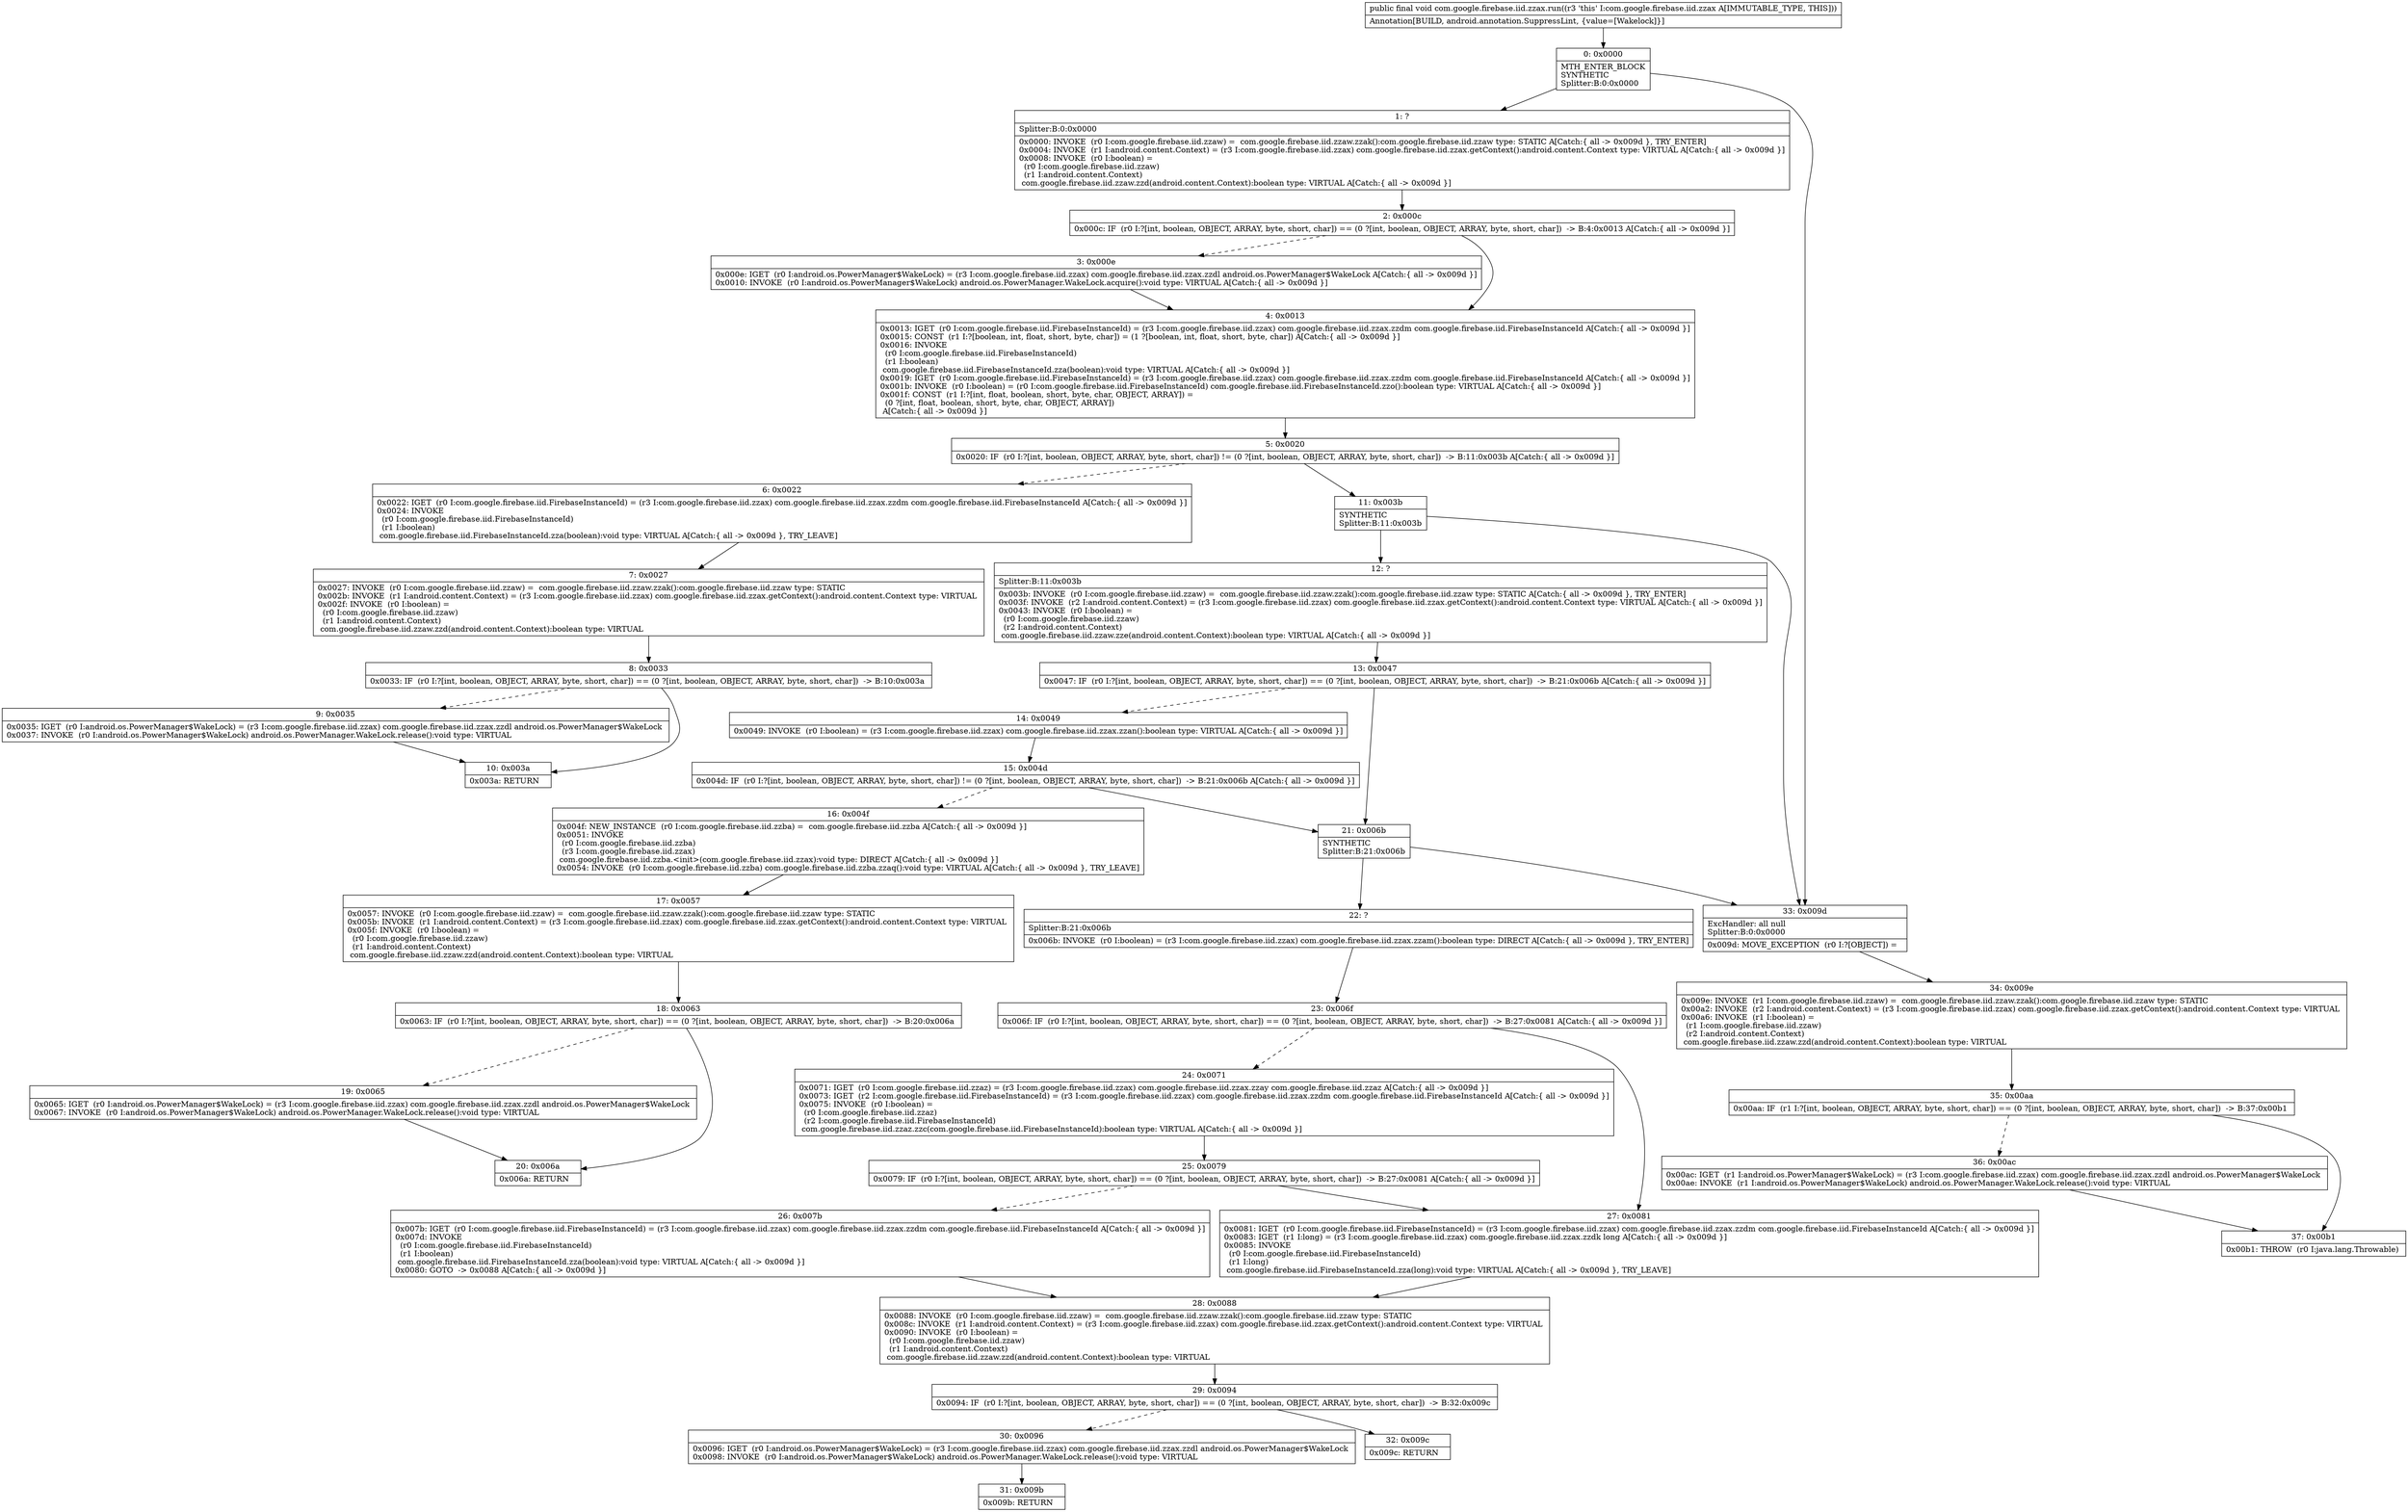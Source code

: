 digraph "CFG forcom.google.firebase.iid.zzax.run()V" {
Node_0 [shape=record,label="{0\:\ 0x0000|MTH_ENTER_BLOCK\lSYNTHETIC\lSplitter:B:0:0x0000\l}"];
Node_1 [shape=record,label="{1\:\ ?|Splitter:B:0:0x0000\l|0x0000: INVOKE  (r0 I:com.google.firebase.iid.zzaw) =  com.google.firebase.iid.zzaw.zzak():com.google.firebase.iid.zzaw type: STATIC A[Catch:\{ all \-\> 0x009d \}, TRY_ENTER]\l0x0004: INVOKE  (r1 I:android.content.Context) = (r3 I:com.google.firebase.iid.zzax) com.google.firebase.iid.zzax.getContext():android.content.Context type: VIRTUAL A[Catch:\{ all \-\> 0x009d \}]\l0x0008: INVOKE  (r0 I:boolean) = \l  (r0 I:com.google.firebase.iid.zzaw)\l  (r1 I:android.content.Context)\l com.google.firebase.iid.zzaw.zzd(android.content.Context):boolean type: VIRTUAL A[Catch:\{ all \-\> 0x009d \}]\l}"];
Node_2 [shape=record,label="{2\:\ 0x000c|0x000c: IF  (r0 I:?[int, boolean, OBJECT, ARRAY, byte, short, char]) == (0 ?[int, boolean, OBJECT, ARRAY, byte, short, char])  \-\> B:4:0x0013 A[Catch:\{ all \-\> 0x009d \}]\l}"];
Node_3 [shape=record,label="{3\:\ 0x000e|0x000e: IGET  (r0 I:android.os.PowerManager$WakeLock) = (r3 I:com.google.firebase.iid.zzax) com.google.firebase.iid.zzax.zzdl android.os.PowerManager$WakeLock A[Catch:\{ all \-\> 0x009d \}]\l0x0010: INVOKE  (r0 I:android.os.PowerManager$WakeLock) android.os.PowerManager.WakeLock.acquire():void type: VIRTUAL A[Catch:\{ all \-\> 0x009d \}]\l}"];
Node_4 [shape=record,label="{4\:\ 0x0013|0x0013: IGET  (r0 I:com.google.firebase.iid.FirebaseInstanceId) = (r3 I:com.google.firebase.iid.zzax) com.google.firebase.iid.zzax.zzdm com.google.firebase.iid.FirebaseInstanceId A[Catch:\{ all \-\> 0x009d \}]\l0x0015: CONST  (r1 I:?[boolean, int, float, short, byte, char]) = (1 ?[boolean, int, float, short, byte, char]) A[Catch:\{ all \-\> 0x009d \}]\l0x0016: INVOKE  \l  (r0 I:com.google.firebase.iid.FirebaseInstanceId)\l  (r1 I:boolean)\l com.google.firebase.iid.FirebaseInstanceId.zza(boolean):void type: VIRTUAL A[Catch:\{ all \-\> 0x009d \}]\l0x0019: IGET  (r0 I:com.google.firebase.iid.FirebaseInstanceId) = (r3 I:com.google.firebase.iid.zzax) com.google.firebase.iid.zzax.zzdm com.google.firebase.iid.FirebaseInstanceId A[Catch:\{ all \-\> 0x009d \}]\l0x001b: INVOKE  (r0 I:boolean) = (r0 I:com.google.firebase.iid.FirebaseInstanceId) com.google.firebase.iid.FirebaseInstanceId.zzo():boolean type: VIRTUAL A[Catch:\{ all \-\> 0x009d \}]\l0x001f: CONST  (r1 I:?[int, float, boolean, short, byte, char, OBJECT, ARRAY]) = \l  (0 ?[int, float, boolean, short, byte, char, OBJECT, ARRAY])\l A[Catch:\{ all \-\> 0x009d \}]\l}"];
Node_5 [shape=record,label="{5\:\ 0x0020|0x0020: IF  (r0 I:?[int, boolean, OBJECT, ARRAY, byte, short, char]) != (0 ?[int, boolean, OBJECT, ARRAY, byte, short, char])  \-\> B:11:0x003b A[Catch:\{ all \-\> 0x009d \}]\l}"];
Node_6 [shape=record,label="{6\:\ 0x0022|0x0022: IGET  (r0 I:com.google.firebase.iid.FirebaseInstanceId) = (r3 I:com.google.firebase.iid.zzax) com.google.firebase.iid.zzax.zzdm com.google.firebase.iid.FirebaseInstanceId A[Catch:\{ all \-\> 0x009d \}]\l0x0024: INVOKE  \l  (r0 I:com.google.firebase.iid.FirebaseInstanceId)\l  (r1 I:boolean)\l com.google.firebase.iid.FirebaseInstanceId.zza(boolean):void type: VIRTUAL A[Catch:\{ all \-\> 0x009d \}, TRY_LEAVE]\l}"];
Node_7 [shape=record,label="{7\:\ 0x0027|0x0027: INVOKE  (r0 I:com.google.firebase.iid.zzaw) =  com.google.firebase.iid.zzaw.zzak():com.google.firebase.iid.zzaw type: STATIC \l0x002b: INVOKE  (r1 I:android.content.Context) = (r3 I:com.google.firebase.iid.zzax) com.google.firebase.iid.zzax.getContext():android.content.Context type: VIRTUAL \l0x002f: INVOKE  (r0 I:boolean) = \l  (r0 I:com.google.firebase.iid.zzaw)\l  (r1 I:android.content.Context)\l com.google.firebase.iid.zzaw.zzd(android.content.Context):boolean type: VIRTUAL \l}"];
Node_8 [shape=record,label="{8\:\ 0x0033|0x0033: IF  (r0 I:?[int, boolean, OBJECT, ARRAY, byte, short, char]) == (0 ?[int, boolean, OBJECT, ARRAY, byte, short, char])  \-\> B:10:0x003a \l}"];
Node_9 [shape=record,label="{9\:\ 0x0035|0x0035: IGET  (r0 I:android.os.PowerManager$WakeLock) = (r3 I:com.google.firebase.iid.zzax) com.google.firebase.iid.zzax.zzdl android.os.PowerManager$WakeLock \l0x0037: INVOKE  (r0 I:android.os.PowerManager$WakeLock) android.os.PowerManager.WakeLock.release():void type: VIRTUAL \l}"];
Node_10 [shape=record,label="{10\:\ 0x003a|0x003a: RETURN   \l}"];
Node_11 [shape=record,label="{11\:\ 0x003b|SYNTHETIC\lSplitter:B:11:0x003b\l}"];
Node_12 [shape=record,label="{12\:\ ?|Splitter:B:11:0x003b\l|0x003b: INVOKE  (r0 I:com.google.firebase.iid.zzaw) =  com.google.firebase.iid.zzaw.zzak():com.google.firebase.iid.zzaw type: STATIC A[Catch:\{ all \-\> 0x009d \}, TRY_ENTER]\l0x003f: INVOKE  (r2 I:android.content.Context) = (r3 I:com.google.firebase.iid.zzax) com.google.firebase.iid.zzax.getContext():android.content.Context type: VIRTUAL A[Catch:\{ all \-\> 0x009d \}]\l0x0043: INVOKE  (r0 I:boolean) = \l  (r0 I:com.google.firebase.iid.zzaw)\l  (r2 I:android.content.Context)\l com.google.firebase.iid.zzaw.zze(android.content.Context):boolean type: VIRTUAL A[Catch:\{ all \-\> 0x009d \}]\l}"];
Node_13 [shape=record,label="{13\:\ 0x0047|0x0047: IF  (r0 I:?[int, boolean, OBJECT, ARRAY, byte, short, char]) == (0 ?[int, boolean, OBJECT, ARRAY, byte, short, char])  \-\> B:21:0x006b A[Catch:\{ all \-\> 0x009d \}]\l}"];
Node_14 [shape=record,label="{14\:\ 0x0049|0x0049: INVOKE  (r0 I:boolean) = (r3 I:com.google.firebase.iid.zzax) com.google.firebase.iid.zzax.zzan():boolean type: VIRTUAL A[Catch:\{ all \-\> 0x009d \}]\l}"];
Node_15 [shape=record,label="{15\:\ 0x004d|0x004d: IF  (r0 I:?[int, boolean, OBJECT, ARRAY, byte, short, char]) != (0 ?[int, boolean, OBJECT, ARRAY, byte, short, char])  \-\> B:21:0x006b A[Catch:\{ all \-\> 0x009d \}]\l}"];
Node_16 [shape=record,label="{16\:\ 0x004f|0x004f: NEW_INSTANCE  (r0 I:com.google.firebase.iid.zzba) =  com.google.firebase.iid.zzba A[Catch:\{ all \-\> 0x009d \}]\l0x0051: INVOKE  \l  (r0 I:com.google.firebase.iid.zzba)\l  (r3 I:com.google.firebase.iid.zzax)\l com.google.firebase.iid.zzba.\<init\>(com.google.firebase.iid.zzax):void type: DIRECT A[Catch:\{ all \-\> 0x009d \}]\l0x0054: INVOKE  (r0 I:com.google.firebase.iid.zzba) com.google.firebase.iid.zzba.zzaq():void type: VIRTUAL A[Catch:\{ all \-\> 0x009d \}, TRY_LEAVE]\l}"];
Node_17 [shape=record,label="{17\:\ 0x0057|0x0057: INVOKE  (r0 I:com.google.firebase.iid.zzaw) =  com.google.firebase.iid.zzaw.zzak():com.google.firebase.iid.zzaw type: STATIC \l0x005b: INVOKE  (r1 I:android.content.Context) = (r3 I:com.google.firebase.iid.zzax) com.google.firebase.iid.zzax.getContext():android.content.Context type: VIRTUAL \l0x005f: INVOKE  (r0 I:boolean) = \l  (r0 I:com.google.firebase.iid.zzaw)\l  (r1 I:android.content.Context)\l com.google.firebase.iid.zzaw.zzd(android.content.Context):boolean type: VIRTUAL \l}"];
Node_18 [shape=record,label="{18\:\ 0x0063|0x0063: IF  (r0 I:?[int, boolean, OBJECT, ARRAY, byte, short, char]) == (0 ?[int, boolean, OBJECT, ARRAY, byte, short, char])  \-\> B:20:0x006a \l}"];
Node_19 [shape=record,label="{19\:\ 0x0065|0x0065: IGET  (r0 I:android.os.PowerManager$WakeLock) = (r3 I:com.google.firebase.iid.zzax) com.google.firebase.iid.zzax.zzdl android.os.PowerManager$WakeLock \l0x0067: INVOKE  (r0 I:android.os.PowerManager$WakeLock) android.os.PowerManager.WakeLock.release():void type: VIRTUAL \l}"];
Node_20 [shape=record,label="{20\:\ 0x006a|0x006a: RETURN   \l}"];
Node_21 [shape=record,label="{21\:\ 0x006b|SYNTHETIC\lSplitter:B:21:0x006b\l}"];
Node_22 [shape=record,label="{22\:\ ?|Splitter:B:21:0x006b\l|0x006b: INVOKE  (r0 I:boolean) = (r3 I:com.google.firebase.iid.zzax) com.google.firebase.iid.zzax.zzam():boolean type: DIRECT A[Catch:\{ all \-\> 0x009d \}, TRY_ENTER]\l}"];
Node_23 [shape=record,label="{23\:\ 0x006f|0x006f: IF  (r0 I:?[int, boolean, OBJECT, ARRAY, byte, short, char]) == (0 ?[int, boolean, OBJECT, ARRAY, byte, short, char])  \-\> B:27:0x0081 A[Catch:\{ all \-\> 0x009d \}]\l}"];
Node_24 [shape=record,label="{24\:\ 0x0071|0x0071: IGET  (r0 I:com.google.firebase.iid.zzaz) = (r3 I:com.google.firebase.iid.zzax) com.google.firebase.iid.zzax.zzay com.google.firebase.iid.zzaz A[Catch:\{ all \-\> 0x009d \}]\l0x0073: IGET  (r2 I:com.google.firebase.iid.FirebaseInstanceId) = (r3 I:com.google.firebase.iid.zzax) com.google.firebase.iid.zzax.zzdm com.google.firebase.iid.FirebaseInstanceId A[Catch:\{ all \-\> 0x009d \}]\l0x0075: INVOKE  (r0 I:boolean) = \l  (r0 I:com.google.firebase.iid.zzaz)\l  (r2 I:com.google.firebase.iid.FirebaseInstanceId)\l com.google.firebase.iid.zzaz.zzc(com.google.firebase.iid.FirebaseInstanceId):boolean type: VIRTUAL A[Catch:\{ all \-\> 0x009d \}]\l}"];
Node_25 [shape=record,label="{25\:\ 0x0079|0x0079: IF  (r0 I:?[int, boolean, OBJECT, ARRAY, byte, short, char]) == (0 ?[int, boolean, OBJECT, ARRAY, byte, short, char])  \-\> B:27:0x0081 A[Catch:\{ all \-\> 0x009d \}]\l}"];
Node_26 [shape=record,label="{26\:\ 0x007b|0x007b: IGET  (r0 I:com.google.firebase.iid.FirebaseInstanceId) = (r3 I:com.google.firebase.iid.zzax) com.google.firebase.iid.zzax.zzdm com.google.firebase.iid.FirebaseInstanceId A[Catch:\{ all \-\> 0x009d \}]\l0x007d: INVOKE  \l  (r0 I:com.google.firebase.iid.FirebaseInstanceId)\l  (r1 I:boolean)\l com.google.firebase.iid.FirebaseInstanceId.zza(boolean):void type: VIRTUAL A[Catch:\{ all \-\> 0x009d \}]\l0x0080: GOTO  \-\> 0x0088 A[Catch:\{ all \-\> 0x009d \}]\l}"];
Node_27 [shape=record,label="{27\:\ 0x0081|0x0081: IGET  (r0 I:com.google.firebase.iid.FirebaseInstanceId) = (r3 I:com.google.firebase.iid.zzax) com.google.firebase.iid.zzax.zzdm com.google.firebase.iid.FirebaseInstanceId A[Catch:\{ all \-\> 0x009d \}]\l0x0083: IGET  (r1 I:long) = (r3 I:com.google.firebase.iid.zzax) com.google.firebase.iid.zzax.zzdk long A[Catch:\{ all \-\> 0x009d \}]\l0x0085: INVOKE  \l  (r0 I:com.google.firebase.iid.FirebaseInstanceId)\l  (r1 I:long)\l com.google.firebase.iid.FirebaseInstanceId.zza(long):void type: VIRTUAL A[Catch:\{ all \-\> 0x009d \}, TRY_LEAVE]\l}"];
Node_28 [shape=record,label="{28\:\ 0x0088|0x0088: INVOKE  (r0 I:com.google.firebase.iid.zzaw) =  com.google.firebase.iid.zzaw.zzak():com.google.firebase.iid.zzaw type: STATIC \l0x008c: INVOKE  (r1 I:android.content.Context) = (r3 I:com.google.firebase.iid.zzax) com.google.firebase.iid.zzax.getContext():android.content.Context type: VIRTUAL \l0x0090: INVOKE  (r0 I:boolean) = \l  (r0 I:com.google.firebase.iid.zzaw)\l  (r1 I:android.content.Context)\l com.google.firebase.iid.zzaw.zzd(android.content.Context):boolean type: VIRTUAL \l}"];
Node_29 [shape=record,label="{29\:\ 0x0094|0x0094: IF  (r0 I:?[int, boolean, OBJECT, ARRAY, byte, short, char]) == (0 ?[int, boolean, OBJECT, ARRAY, byte, short, char])  \-\> B:32:0x009c \l}"];
Node_30 [shape=record,label="{30\:\ 0x0096|0x0096: IGET  (r0 I:android.os.PowerManager$WakeLock) = (r3 I:com.google.firebase.iid.zzax) com.google.firebase.iid.zzax.zzdl android.os.PowerManager$WakeLock \l0x0098: INVOKE  (r0 I:android.os.PowerManager$WakeLock) android.os.PowerManager.WakeLock.release():void type: VIRTUAL \l}"];
Node_31 [shape=record,label="{31\:\ 0x009b|0x009b: RETURN   \l}"];
Node_32 [shape=record,label="{32\:\ 0x009c|0x009c: RETURN   \l}"];
Node_33 [shape=record,label="{33\:\ 0x009d|ExcHandler: all null\lSplitter:B:0:0x0000\l|0x009d: MOVE_EXCEPTION  (r0 I:?[OBJECT]) =  \l}"];
Node_34 [shape=record,label="{34\:\ 0x009e|0x009e: INVOKE  (r1 I:com.google.firebase.iid.zzaw) =  com.google.firebase.iid.zzaw.zzak():com.google.firebase.iid.zzaw type: STATIC \l0x00a2: INVOKE  (r2 I:android.content.Context) = (r3 I:com.google.firebase.iid.zzax) com.google.firebase.iid.zzax.getContext():android.content.Context type: VIRTUAL \l0x00a6: INVOKE  (r1 I:boolean) = \l  (r1 I:com.google.firebase.iid.zzaw)\l  (r2 I:android.content.Context)\l com.google.firebase.iid.zzaw.zzd(android.content.Context):boolean type: VIRTUAL \l}"];
Node_35 [shape=record,label="{35\:\ 0x00aa|0x00aa: IF  (r1 I:?[int, boolean, OBJECT, ARRAY, byte, short, char]) == (0 ?[int, boolean, OBJECT, ARRAY, byte, short, char])  \-\> B:37:0x00b1 \l}"];
Node_36 [shape=record,label="{36\:\ 0x00ac|0x00ac: IGET  (r1 I:android.os.PowerManager$WakeLock) = (r3 I:com.google.firebase.iid.zzax) com.google.firebase.iid.zzax.zzdl android.os.PowerManager$WakeLock \l0x00ae: INVOKE  (r1 I:android.os.PowerManager$WakeLock) android.os.PowerManager.WakeLock.release():void type: VIRTUAL \l}"];
Node_37 [shape=record,label="{37\:\ 0x00b1|0x00b1: THROW  (r0 I:java.lang.Throwable) \l}"];
MethodNode[shape=record,label="{public final void com.google.firebase.iid.zzax.run((r3 'this' I:com.google.firebase.iid.zzax A[IMMUTABLE_TYPE, THIS]))  | Annotation[BUILD, android.annotation.SuppressLint, \{value=[Wakelock]\}]\l}"];
MethodNode -> Node_0;
Node_0 -> Node_1;
Node_0 -> Node_33;
Node_1 -> Node_2;
Node_2 -> Node_3[style=dashed];
Node_2 -> Node_4;
Node_3 -> Node_4;
Node_4 -> Node_5;
Node_5 -> Node_6[style=dashed];
Node_5 -> Node_11;
Node_6 -> Node_7;
Node_7 -> Node_8;
Node_8 -> Node_9[style=dashed];
Node_8 -> Node_10;
Node_9 -> Node_10;
Node_11 -> Node_12;
Node_11 -> Node_33;
Node_12 -> Node_13;
Node_13 -> Node_14[style=dashed];
Node_13 -> Node_21;
Node_14 -> Node_15;
Node_15 -> Node_16[style=dashed];
Node_15 -> Node_21;
Node_16 -> Node_17;
Node_17 -> Node_18;
Node_18 -> Node_19[style=dashed];
Node_18 -> Node_20;
Node_19 -> Node_20;
Node_21 -> Node_22;
Node_21 -> Node_33;
Node_22 -> Node_23;
Node_23 -> Node_24[style=dashed];
Node_23 -> Node_27;
Node_24 -> Node_25;
Node_25 -> Node_26[style=dashed];
Node_25 -> Node_27;
Node_26 -> Node_28;
Node_27 -> Node_28;
Node_28 -> Node_29;
Node_29 -> Node_30[style=dashed];
Node_29 -> Node_32;
Node_30 -> Node_31;
Node_33 -> Node_34;
Node_34 -> Node_35;
Node_35 -> Node_36[style=dashed];
Node_35 -> Node_37;
Node_36 -> Node_37;
}

